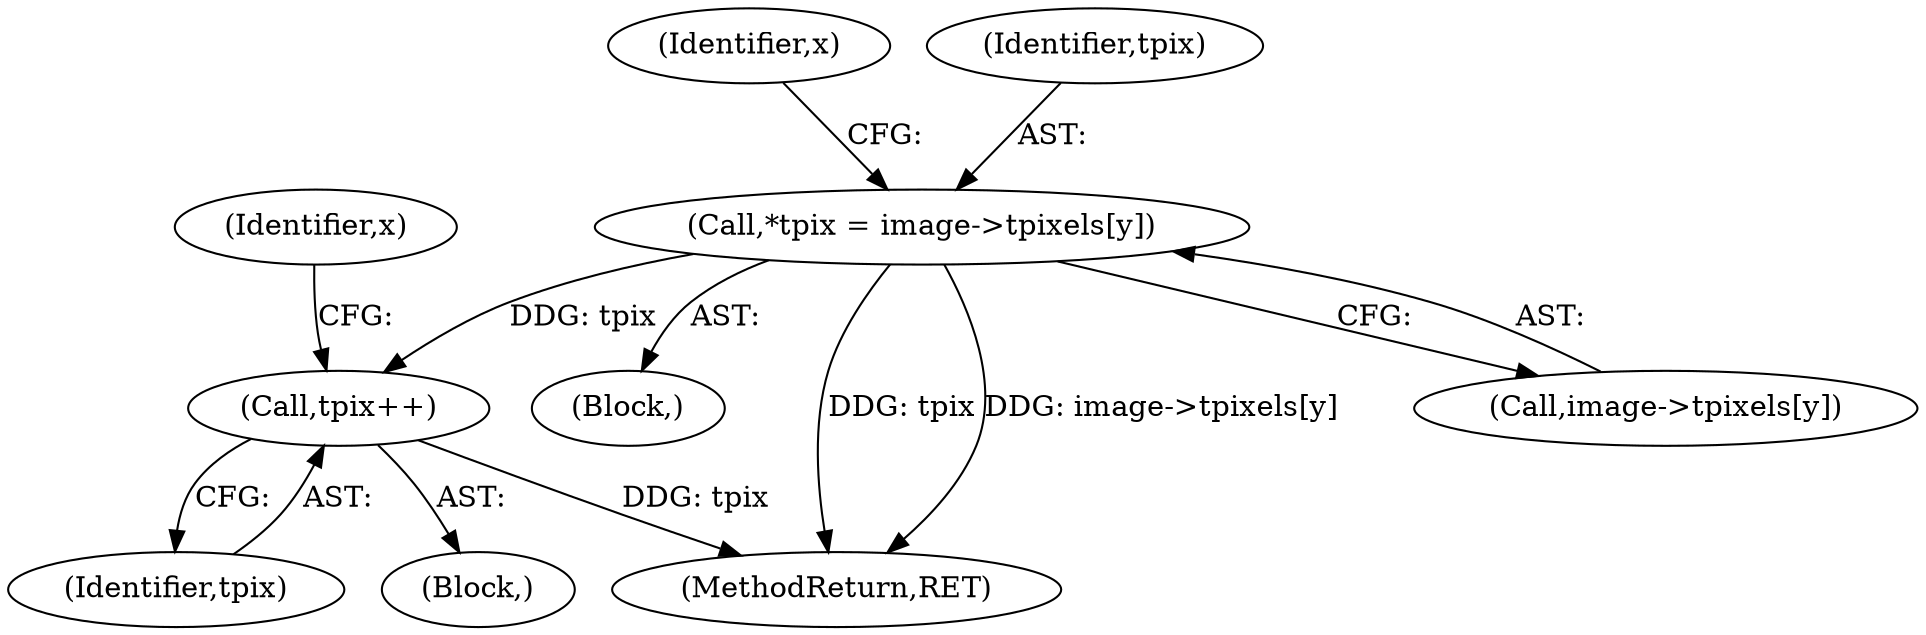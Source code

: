 digraph "0_libgd_10ef1dca63d62433fda13309b4a228782db823f7@array" {
"1000218" [label="(Call,*tpix = image->tpixels[y])"];
"1000237" [label="(Call,tpix++)"];
"1000227" [label="(Identifier,x)"];
"1000238" [label="(Identifier,tpix)"];
"1000234" [label="(Block,)"];
"1000230" [label="(Identifier,x)"];
"1000216" [label="(Block,)"];
"1000357" [label="(MethodReturn,RET)"];
"1000219" [label="(Identifier,tpix)"];
"1000220" [label="(Call,image->tpixels[y])"];
"1000237" [label="(Call,tpix++)"];
"1000218" [label="(Call,*tpix = image->tpixels[y])"];
"1000218" -> "1000216"  [label="AST: "];
"1000218" -> "1000220"  [label="CFG: "];
"1000219" -> "1000218"  [label="AST: "];
"1000220" -> "1000218"  [label="AST: "];
"1000227" -> "1000218"  [label="CFG: "];
"1000218" -> "1000357"  [label="DDG: tpix"];
"1000218" -> "1000357"  [label="DDG: image->tpixels[y]"];
"1000218" -> "1000237"  [label="DDG: tpix"];
"1000237" -> "1000234"  [label="AST: "];
"1000237" -> "1000238"  [label="CFG: "];
"1000238" -> "1000237"  [label="AST: "];
"1000230" -> "1000237"  [label="CFG: "];
"1000237" -> "1000357"  [label="DDG: tpix"];
}
